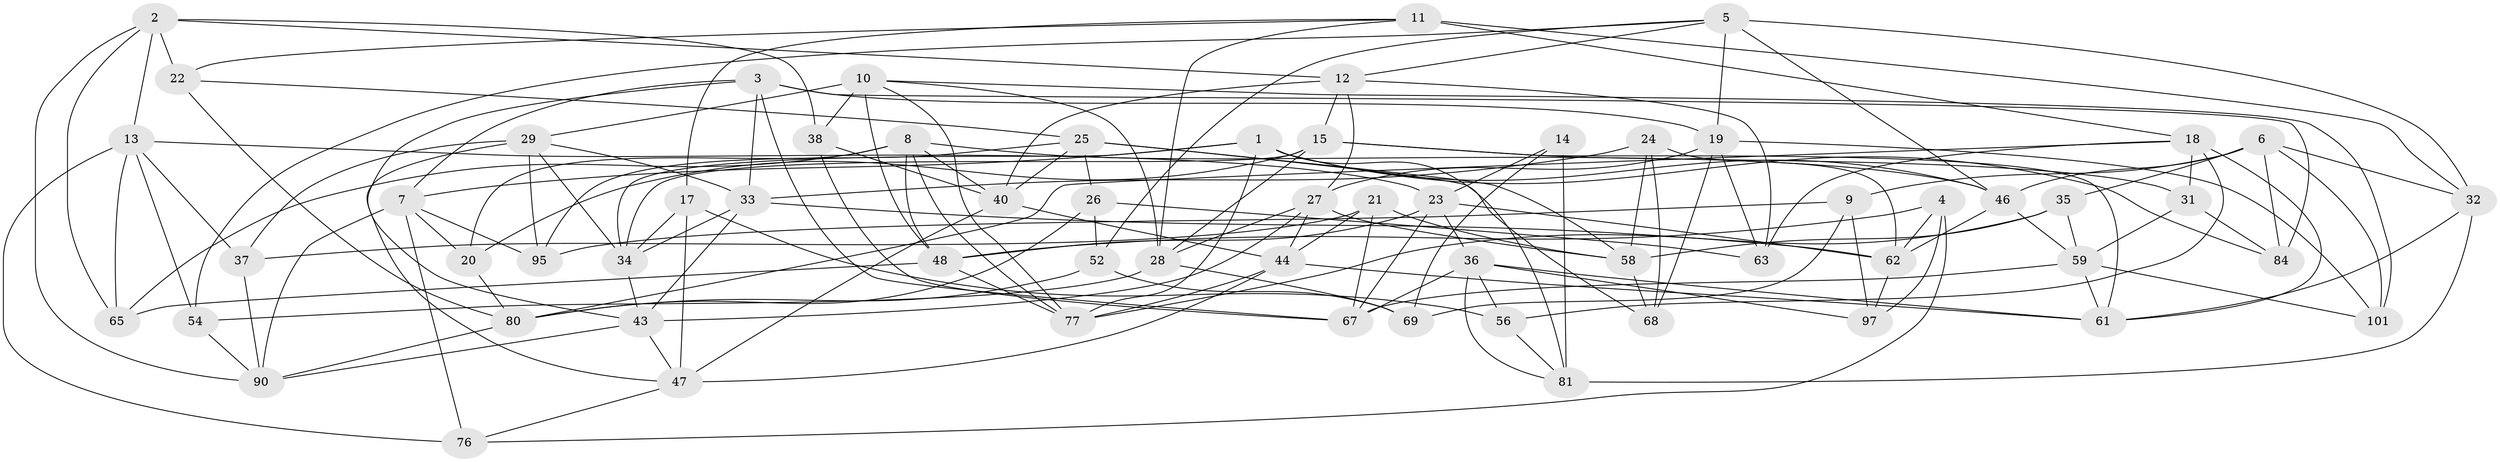 // original degree distribution, {4: 1.0}
// Generated by graph-tools (version 1.1) at 2025/11/02/27/25 16:11:43]
// undirected, 63 vertices, 162 edges
graph export_dot {
graph [start="1"]
  node [color=gray90,style=filled];
  1 [super="+66"];
  2 [super="+83"];
  3 [super="+39"];
  4;
  5 [super="+96"];
  6 [super="+30"];
  7 [super="+51"];
  8 [super="+16"];
  9;
  10 [super="+88"];
  11 [super="+79"];
  12 [super="+74"];
  13 [super="+53"];
  14;
  15 [super="+42"];
  17;
  18 [super="+55"];
  19 [super="+91"];
  20;
  21;
  22;
  23 [super="+49"];
  24;
  25 [super="+100"];
  26;
  27 [super="+73"];
  28 [super="+50"];
  29 [super="+45"];
  31;
  32 [super="+75"];
  33 [super="+41"];
  34 [super="+86"];
  35;
  36 [super="+93"];
  37;
  38;
  40 [super="+85"];
  43 [super="+92"];
  44 [super="+72"];
  46 [super="+57"];
  47 [super="+64"];
  48 [super="+70"];
  52;
  54;
  56;
  58 [super="+78"];
  59 [super="+60"];
  61 [super="+71"];
  62 [super="+82"];
  63;
  65;
  67 [super="+87"];
  68;
  69;
  76;
  77 [super="+89"];
  80 [super="+98"];
  81 [super="+99"];
  84;
  90 [super="+94"];
  95;
  97;
  101;
  1 -- 84;
  1 -- 34;
  1 -- 81;
  1 -- 46;
  1 -- 7;
  1 -- 77;
  2 -- 38;
  2 -- 13;
  2 -- 22;
  2 -- 65;
  2 -- 12;
  2 -- 90;
  3 -- 19;
  3 -- 33;
  3 -- 84;
  3 -- 7;
  3 -- 67;
  3 -- 43;
  4 -- 97;
  4 -- 62;
  4 -- 76;
  4 -- 48;
  5 -- 52;
  5 -- 12;
  5 -- 19;
  5 -- 54;
  5 -- 32;
  5 -- 46;
  6 -- 84;
  6 -- 101;
  6 -- 9;
  6 -- 46;
  6 -- 35;
  6 -- 32;
  7 -- 20;
  7 -- 90;
  7 -- 76;
  7 -- 95;
  8 -- 65;
  8 -- 20;
  8 -- 48;
  8 -- 40;
  8 -- 77;
  8 -- 46;
  9 -- 95;
  9 -- 97;
  9 -- 69;
  10 -- 77;
  10 -- 29;
  10 -- 48;
  10 -- 101;
  10 -- 38;
  10 -- 28;
  11 -- 22;
  11 -- 32 [weight=2];
  11 -- 28;
  11 -- 17;
  11 -- 18;
  12 -- 27;
  12 -- 63;
  12 -- 40;
  12 -- 15;
  13 -- 65;
  13 -- 23;
  13 -- 37;
  13 -- 76;
  13 -- 54;
  14 -- 69;
  14 -- 81 [weight=2];
  14 -- 23;
  15 -- 20;
  15 -- 34;
  15 -- 31;
  15 -- 28;
  15 -- 61;
  17 -- 56;
  17 -- 47;
  17 -- 34;
  18 -- 56;
  18 -- 31;
  18 -- 61;
  18 -- 80;
  18 -- 63;
  19 -- 27;
  19 -- 63;
  19 -- 68;
  19 -- 101;
  20 -- 80;
  21 -- 67;
  21 -- 44;
  21 -- 58;
  21 -- 37;
  22 -- 80;
  22 -- 25;
  23 -- 62;
  23 -- 48;
  23 -- 36;
  23 -- 67;
  24 -- 68;
  24 -- 33;
  24 -- 58;
  24 -- 62;
  25 -- 26;
  25 -- 58;
  25 -- 68;
  25 -- 95;
  25 -- 40;
  26 -- 52;
  26 -- 63;
  26 -- 80;
  27 -- 43;
  27 -- 58;
  27 -- 44;
  27 -- 28;
  28 -- 54;
  28 -- 69;
  29 -- 34;
  29 -- 95;
  29 -- 33;
  29 -- 37;
  29 -- 47;
  31 -- 59;
  31 -- 84;
  32 -- 81;
  32 -- 61;
  33 -- 43;
  33 -- 62;
  33 -- 34;
  34 -- 43;
  35 -- 59;
  35 -- 58;
  35 -- 77;
  36 -- 81;
  36 -- 56;
  36 -- 61;
  36 -- 97;
  36 -- 67;
  37 -- 90;
  38 -- 40;
  38 -- 67;
  40 -- 47;
  40 -- 44;
  43 -- 90;
  43 -- 47;
  44 -- 77;
  44 -- 47;
  44 -- 61;
  46 -- 59;
  46 -- 62;
  47 -- 76;
  48 -- 77;
  48 -- 65;
  52 -- 69;
  52 -- 80;
  54 -- 90;
  56 -- 81;
  58 -- 68;
  59 -- 101;
  59 -- 67;
  59 -- 61;
  62 -- 97;
  80 -- 90;
}
